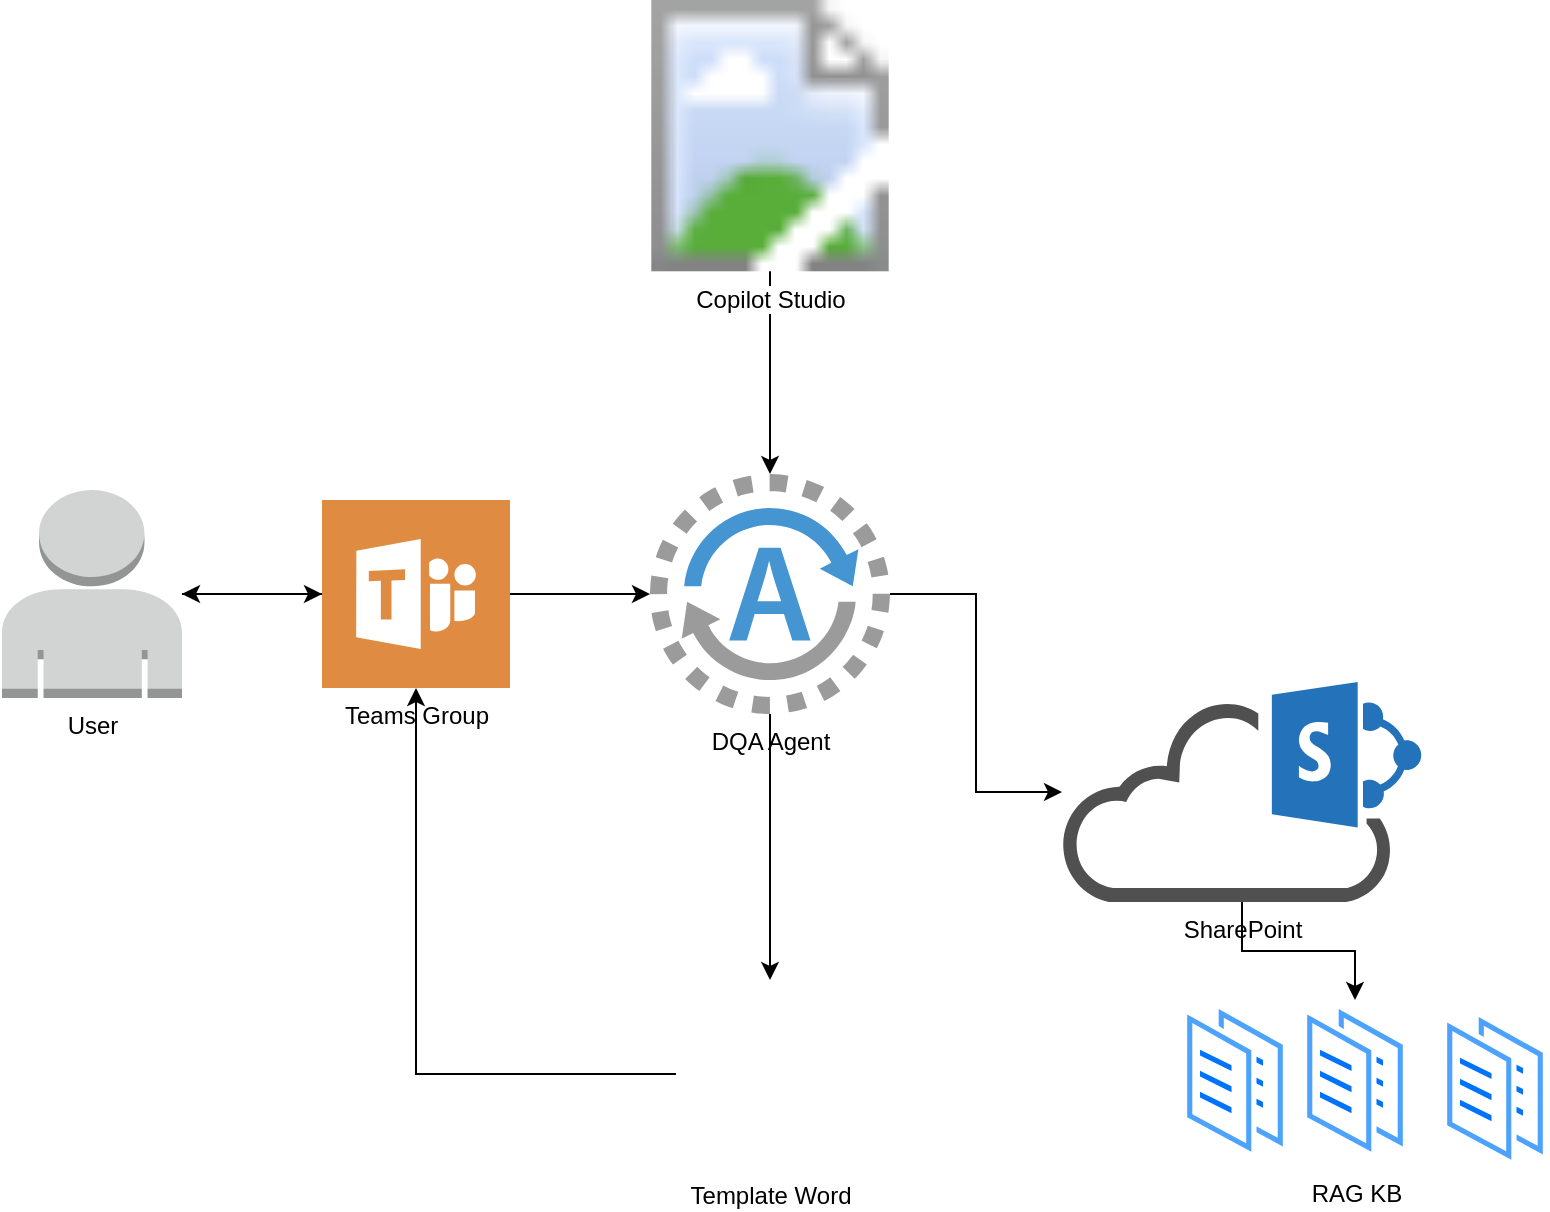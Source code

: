 <mxfile version="28.2.5">
  <diagram id="C5RBs43oDa-KdzZeNtuy" name="Page-1">
    <mxGraphModel dx="1426" dy="832" grid="1" gridSize="10" guides="1" tooltips="1" connect="1" arrows="1" fold="1" page="1" pageScale="1" pageWidth="827" pageHeight="1169" math="0" shadow="0">
      <root>
        <mxCell id="WIyWlLk6GJQsqaUBKTNV-0" />
        <mxCell id="WIyWlLk6GJQsqaUBKTNV-1" parent="WIyWlLk6GJQsqaUBKTNV-0" />
        <mxCell id="XS4eOasudMMm6uj3W0qg-6" style="edgeStyle=orthogonalEdgeStyle;rounded=0;orthogonalLoop=1;jettySize=auto;html=1;" parent="WIyWlLk6GJQsqaUBKTNV-1" source="XS4eOasudMMm6uj3W0qg-0" target="XS4eOasudMMm6uj3W0qg-2" edge="1">
          <mxGeometry relative="1" as="geometry" />
        </mxCell>
        <mxCell id="XS4eOasudMMm6uj3W0qg-0" value="Copilot Studio" style="image;aspect=fixed;html=1;points=[];align=center;fontSize=12;image=img/lib/azure2/power_platform/CopilotStudio.svg;" parent="WIyWlLk6GJQsqaUBKTNV-1" vertex="1">
          <mxGeometry x="340" y="40" width="148" height="135.64" as="geometry" />
        </mxCell>
        <mxCell id="XS4eOasudMMm6uj3W0qg-11" style="edgeStyle=orthogonalEdgeStyle;rounded=0;orthogonalLoop=1;jettySize=auto;html=1;" parent="WIyWlLk6GJQsqaUBKTNV-1" source="XS4eOasudMMm6uj3W0qg-1" target="XS4eOasudMMm6uj3W0qg-8" edge="1">
          <mxGeometry relative="1" as="geometry" />
        </mxCell>
        <mxCell id="XS4eOasudMMm6uj3W0qg-1" value="SharePoint" style="sketch=0;pointerEvents=1;shadow=0;dashed=0;html=1;strokeColor=none;fillColor=#505050;labelPosition=center;verticalLabelPosition=bottom;outlineConnect=0;verticalAlign=top;align=center;shape=mxgraph.office.clouds.cloud_sharepoint;" parent="WIyWlLk6GJQsqaUBKTNV-1" vertex="1">
          <mxGeometry x="560" y="381" width="180" height="110" as="geometry" />
        </mxCell>
        <mxCell id="XS4eOasudMMm6uj3W0qg-10" style="edgeStyle=orthogonalEdgeStyle;rounded=0;orthogonalLoop=1;jettySize=auto;html=1;" parent="WIyWlLk6GJQsqaUBKTNV-1" source="XS4eOasudMMm6uj3W0qg-2" target="XS4eOasudMMm6uj3W0qg-1" edge="1">
          <mxGeometry relative="1" as="geometry" />
        </mxCell>
        <mxCell id="XS4eOasudMMm6uj3W0qg-12" style="edgeStyle=orthogonalEdgeStyle;rounded=0;orthogonalLoop=1;jettySize=auto;html=1;entryX=0.5;entryY=0;entryDx=0;entryDy=0;" parent="WIyWlLk6GJQsqaUBKTNV-1" source="XS4eOasudMMm6uj3W0qg-2" target="XS4eOasudMMm6uj3W0qg-5" edge="1">
          <mxGeometry relative="1" as="geometry" />
        </mxCell>
        <mxCell id="XS4eOasudMMm6uj3W0qg-2" value="DQA Agent" style="shadow=0;dashed=0;html=1;strokeColor=none;fillColor=#4495D1;labelPosition=center;verticalLabelPosition=bottom;verticalAlign=top;align=center;outlineConnect=0;shape=mxgraph.veeam.2d.agent;pointerEvents=1;" parent="WIyWlLk6GJQsqaUBKTNV-1" vertex="1">
          <mxGeometry x="354" y="277" width="120" height="120" as="geometry" />
        </mxCell>
        <mxCell id="DGrGUL0mhKRAY260WmBN-2" style="edgeStyle=orthogonalEdgeStyle;rounded=0;orthogonalLoop=1;jettySize=auto;html=1;" edge="1" parent="WIyWlLk6GJQsqaUBKTNV-1" source="XS4eOasudMMm6uj3W0qg-3" target="XS4eOasudMMm6uj3W0qg-2">
          <mxGeometry relative="1" as="geometry" />
        </mxCell>
        <mxCell id="DGrGUL0mhKRAY260WmBN-4" style="edgeStyle=orthogonalEdgeStyle;rounded=0;orthogonalLoop=1;jettySize=auto;html=1;" edge="1" parent="WIyWlLk6GJQsqaUBKTNV-1" source="XS4eOasudMMm6uj3W0qg-3" target="DGrGUL0mhKRAY260WmBN-0">
          <mxGeometry relative="1" as="geometry" />
        </mxCell>
        <mxCell id="XS4eOasudMMm6uj3W0qg-3" value="Teams Group" style="sketch=0;pointerEvents=1;shadow=0;dashed=0;html=1;strokeColor=none;fillColor=#DF8C42;labelPosition=center;verticalLabelPosition=bottom;verticalAlign=top;align=center;outlineConnect=0;shape=mxgraph.veeam2.microsoft_teams;" parent="WIyWlLk6GJQsqaUBKTNV-1" vertex="1">
          <mxGeometry x="190" y="290" width="94" height="94" as="geometry" />
        </mxCell>
        <mxCell id="DGrGUL0mhKRAY260WmBN-3" style="edgeStyle=orthogonalEdgeStyle;rounded=0;orthogonalLoop=1;jettySize=auto;html=1;" edge="1" parent="WIyWlLk6GJQsqaUBKTNV-1" source="XS4eOasudMMm6uj3W0qg-5" target="XS4eOasudMMm6uj3W0qg-3">
          <mxGeometry relative="1" as="geometry" />
        </mxCell>
        <mxCell id="XS4eOasudMMm6uj3W0qg-5" value="Template Word" style="shape=image;html=1;verticalAlign=top;verticalLabelPosition=bottom;labelBackgroundColor=#ffffff;imageAspect=0;aspect=fixed;image=https://icons.diagrams.net/icon-cache1/Perqui-2061/ms_word-1112.png" parent="WIyWlLk6GJQsqaUBKTNV-1" vertex="1">
          <mxGeometry x="367" y="530" width="94" height="94" as="geometry" />
        </mxCell>
        <mxCell id="XS4eOasudMMm6uj3W0qg-9" value="" style="group" parent="WIyWlLk6GJQsqaUBKTNV-1" vertex="1" connectable="0">
          <mxGeometry x="620" y="540" width="183" height="84.3" as="geometry" />
        </mxCell>
        <mxCell id="XS4eOasudMMm6uj3W0qg-4" value="" style="image;aspect=fixed;perimeter=ellipsePerimeter;html=1;align=center;shadow=0;dashed=0;spacingTop=3;image=img/lib/active_directory/documents.svg;" parent="XS4eOasudMMm6uj3W0qg-9" vertex="1">
          <mxGeometry x="130" y="4" width="53" height="80.3" as="geometry" />
        </mxCell>
        <mxCell id="XS4eOasudMMm6uj3W0qg-7" value="" style="image;aspect=fixed;perimeter=ellipsePerimeter;html=1;align=center;shadow=0;dashed=0;spacingTop=3;image=img/lib/active_directory/documents.svg;" parent="XS4eOasudMMm6uj3W0qg-9" vertex="1">
          <mxGeometry width="53" height="80.3" as="geometry" />
        </mxCell>
        <mxCell id="XS4eOasudMMm6uj3W0qg-8" value="RAG KB" style="image;aspect=fixed;perimeter=ellipsePerimeter;html=1;align=center;shadow=0;dashed=0;spacingTop=3;image=img/lib/active_directory/documents.svg;" parent="XS4eOasudMMm6uj3W0qg-9" vertex="1">
          <mxGeometry x="60" width="53" height="80.3" as="geometry" />
        </mxCell>
        <mxCell id="DGrGUL0mhKRAY260WmBN-1" style="edgeStyle=orthogonalEdgeStyle;rounded=0;orthogonalLoop=1;jettySize=auto;html=1;" edge="1" parent="WIyWlLk6GJQsqaUBKTNV-1" source="DGrGUL0mhKRAY260WmBN-0" target="XS4eOasudMMm6uj3W0qg-3">
          <mxGeometry relative="1" as="geometry" />
        </mxCell>
        <mxCell id="DGrGUL0mhKRAY260WmBN-0" value="User" style="outlineConnect=0;dashed=0;verticalLabelPosition=bottom;verticalAlign=top;align=center;html=1;shape=mxgraph.aws3.user;fillColor=#D2D3D3;gradientColor=none;" vertex="1" parent="WIyWlLk6GJQsqaUBKTNV-1">
          <mxGeometry x="30" y="285" width="90" height="104" as="geometry" />
        </mxCell>
      </root>
    </mxGraphModel>
  </diagram>
</mxfile>
